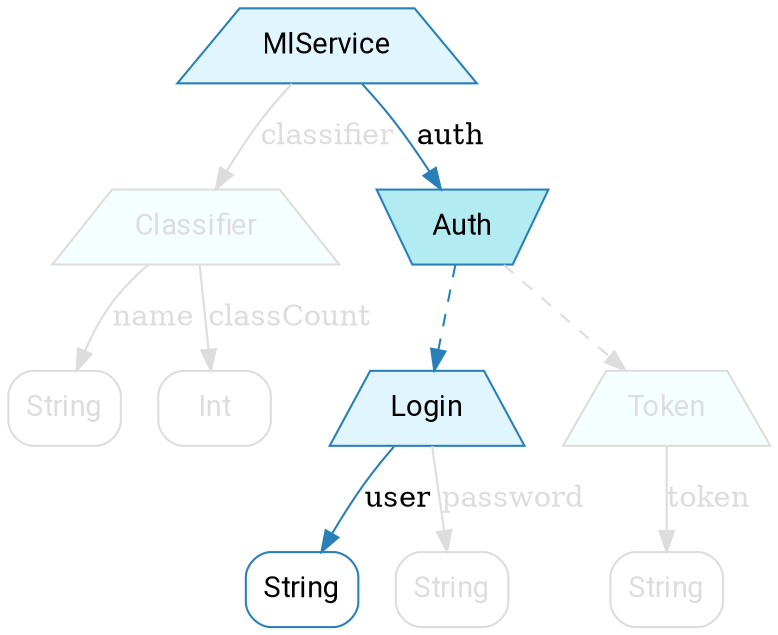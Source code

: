 digraph {
    bgcolor=transparent

    // Default theme
    node[shape="rectangle" style="rounded,filled" color="#dddddd" fontname="Segoe UI,Roboto,Helvetica,Arial,sans-serif" fillcolor="#ffffff" fontcolor="#dddddd"]
    edge [color="#dddddd" fontcolor="#dddddd"]

    // product types
    mlService, classifier, login, token [shape=trapezium style=filled fillcolor="#f5ffff"]

    // sum types
    auth[shape=invtrapezium, style=filled fillcolor="#f5ffff"]

    // Lit nodes
    mlService, auth, login, login_user [color="#2980B9" fontcolor="#000000"]
    mlService, login [fillcolor="#e1f5fe"]
    auth [fillcolor="#b2ebf2"]
    login_user [fillcolor="#ffffff"]


    mlService[label=MlService]

    classifier[label=Classifier]
    classifier_name[label=String shape=box]
    classifier_classCount[label=Int shape=box]

    auth[label=Auth]

    login[label=Login]
    login_user[label=String shape=box]
    login_password[label=String shape=box]

    token[label=Token]
    token_token[label=String shape=box]

    mlService -> classifier [label=classifier]
    mlService -> auth [label=auth color="#2980B9" fontcolor="#000000"]

    classifier -> classifier_name [label=name]
    classifier -> classifier_classCount [label=classCount]

    token -> token_token [label=token]

    login -> login_user [label=user color="#2980B9" fontcolor="#000000"]
    login -> login_password [label=password]

    auth -> token[style=dashed]
    auth -> login[style=dashed color="#2980B9" fontcolor="#000000"]
}

